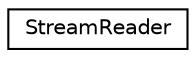 digraph "Graphical Class Hierarchy"
{
 // LATEX_PDF_SIZE
  edge [fontname="Helvetica",fontsize="10",labelfontname="Helvetica",labelfontsize="10"];
  node [fontname="Helvetica",fontsize="10",shape=record];
  rankdir="LR";
  Node0 [label="StreamReader",height=0.2,width=0.4,color="black", fillcolor="white", style="filled",URL="$class_stream_reader.html",tooltip="Methods for reading integer types from a binary stream"];
}
